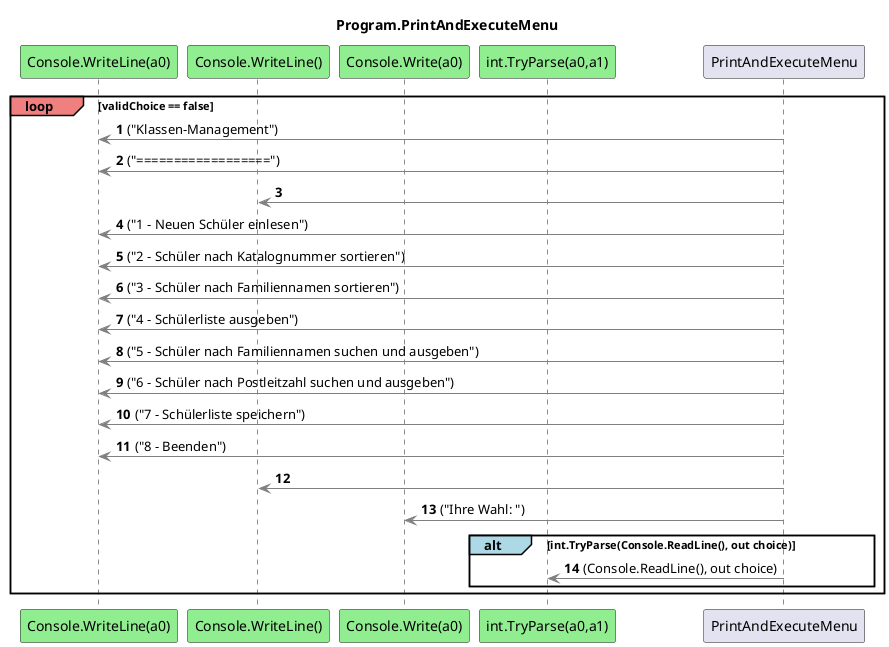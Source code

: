@startuml Program.PrintAndExecuteMenu
title Program.PrintAndExecuteMenu
participant "Console.WriteLine(a0)" as Console_WriteLine_a0 #LightGreen
participant "Console.WriteLine()" as Console_WriteLine #LightGreen
participant "Console.Write(a0)" as Console_Write_a0 #LightGreen
participant "int.TryParse(a0,a1)" as int_TryParse_a0_a1 #LightGreen
autonumber
loop#LightCoral validChoice == false
    PrintAndExecuteMenu -[#grey]> Console_WriteLine_a0 : ("Klassen-Management")
    PrintAndExecuteMenu -[#grey]> Console_WriteLine_a0 : ("==================")
    PrintAndExecuteMenu -[#grey]> Console_WriteLine
    PrintAndExecuteMenu -[#grey]> Console_WriteLine_a0 : ("1 - Neuen Schüler einlesen")
    PrintAndExecuteMenu -[#grey]> Console_WriteLine_a0 : ("2 - Schüler nach Katalognummer sortieren")
    PrintAndExecuteMenu -[#grey]> Console_WriteLine_a0 : ("3 - Schüler nach Familiennamen sortieren")
    PrintAndExecuteMenu -[#grey]> Console_WriteLine_a0 : ("4 - Schülerliste ausgeben")
    PrintAndExecuteMenu -[#grey]> Console_WriteLine_a0 : ("5 - Schüler nach Familiennamen suchen und ausgeben")
    PrintAndExecuteMenu -[#grey]> Console_WriteLine_a0 : ("6 - Schüler nach Postleitzahl suchen und ausgeben")
    PrintAndExecuteMenu -[#grey]> Console_WriteLine_a0 : ("7 - Schülerliste speichern")
    PrintAndExecuteMenu -[#grey]> Console_WriteLine_a0 : ("8 - Beenden")
    PrintAndExecuteMenu -[#grey]> Console_WriteLine
    PrintAndExecuteMenu -[#grey]> Console_Write_a0 : ("Ihre Wahl: ")
    alt#LightBlue int.TryParse(Console.ReadLine(), out choice)
        PrintAndExecuteMenu -[#grey]> int_TryParse_a0_a1 : (Console.ReadLine(), out choice)
    end
end
@enduml
